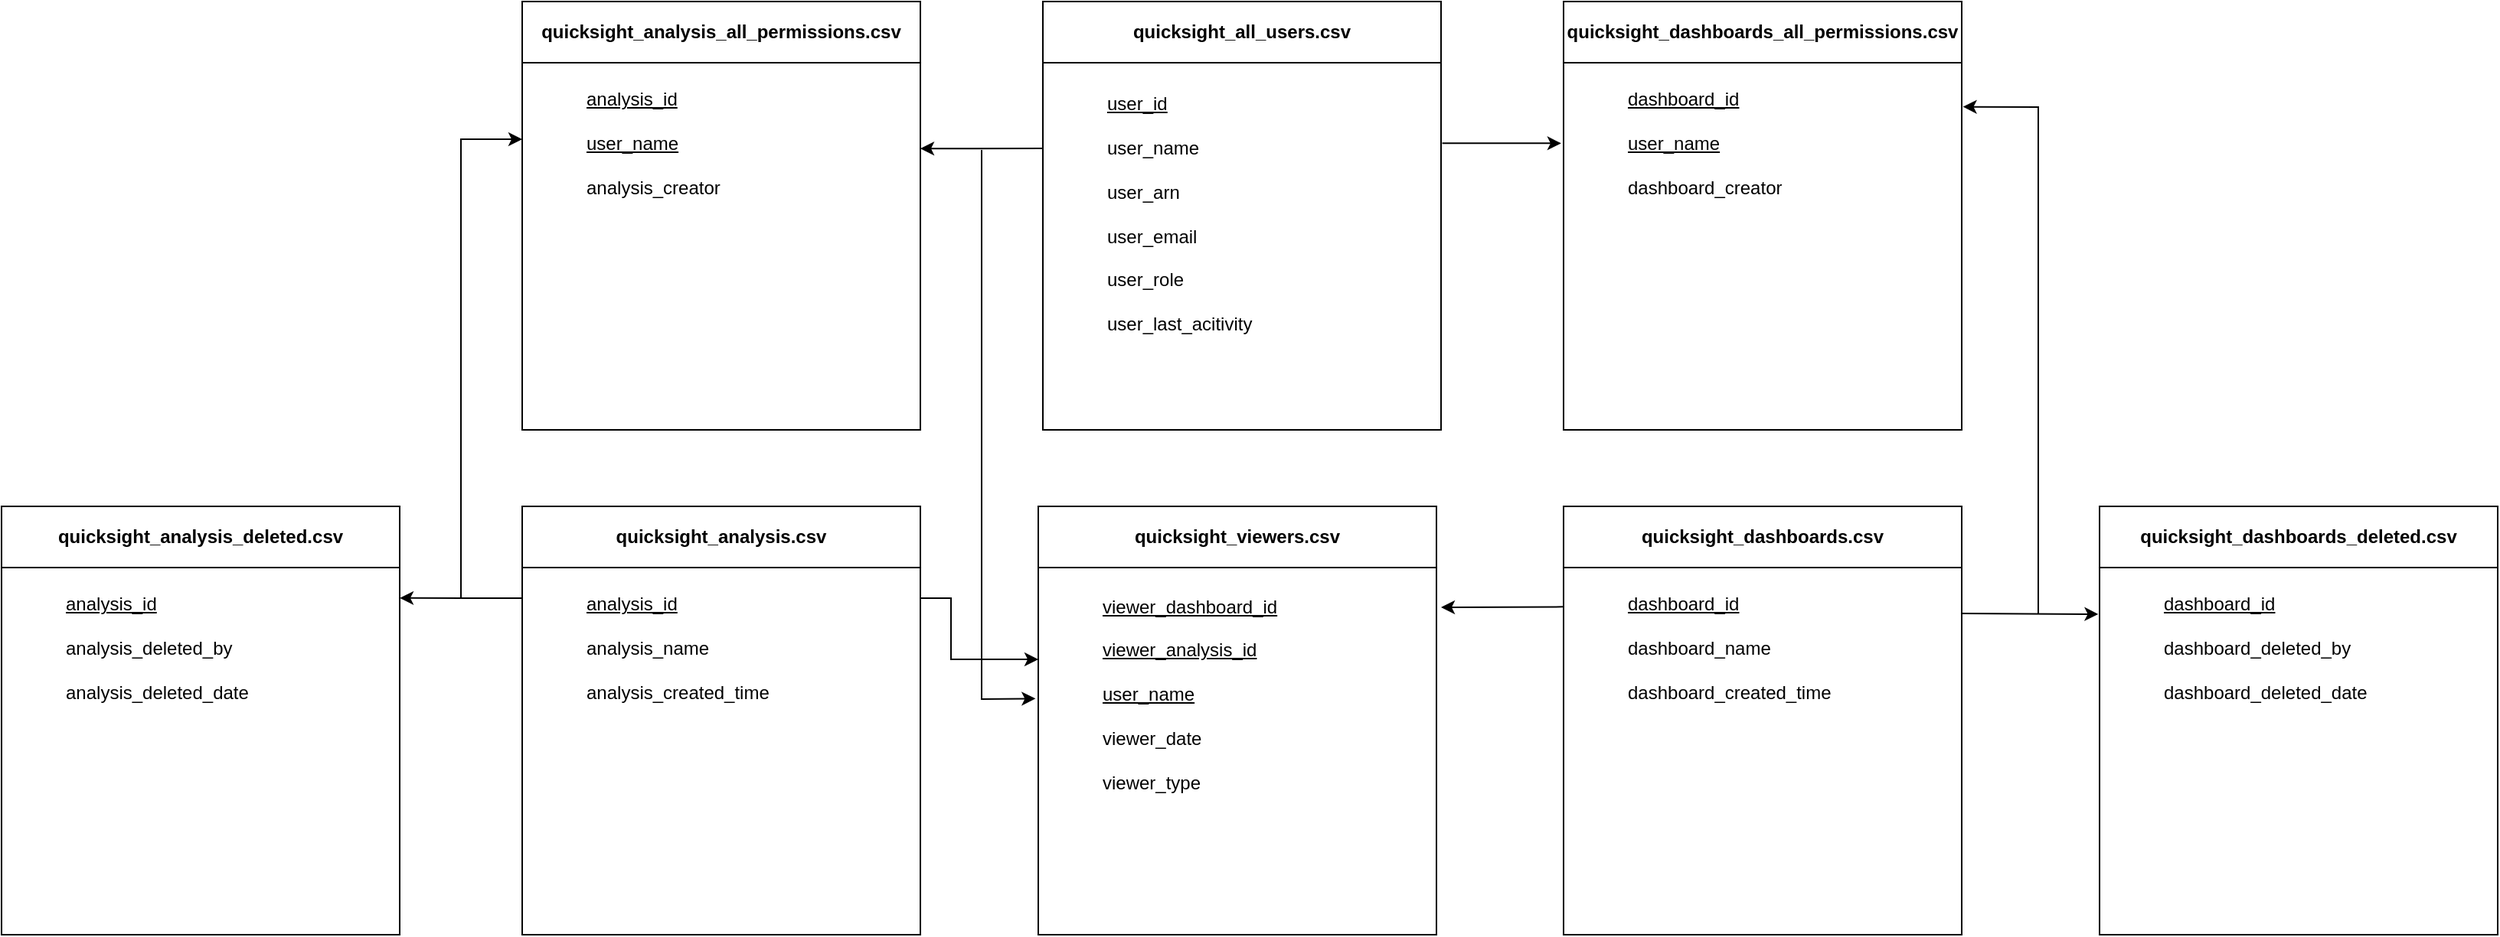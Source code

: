<mxfile version="21.0.10" type="github">
  <diagram id="C5RBs43oDa-KdzZeNtuy" name="Page-1">
    <mxGraphModel dx="2049" dy="1059" grid="1" gridSize="10" guides="1" tooltips="1" connect="1" arrows="1" fold="1" page="1" pageScale="1" pageWidth="827" pageHeight="1169" math="0" shadow="0">
      <root>
        <mxCell id="WIyWlLk6GJQsqaUBKTNV-0" />
        <mxCell id="WIyWlLk6GJQsqaUBKTNV-1" parent="WIyWlLk6GJQsqaUBKTNV-0" />
        <mxCell id="GmYlMenrYfb3XR74rmI5-86" value="" style="group" vertex="1" connectable="0" parent="WIyWlLk6GJQsqaUBKTNV-1">
          <mxGeometry x="150" y="130" width="1630" height="610" as="geometry" />
        </mxCell>
        <mxCell id="GmYlMenrYfb3XR74rmI5-47" value="" style="group" vertex="1" connectable="0" parent="GmYlMenrYfb3XR74rmI5-86">
          <mxGeometry width="940" height="610" as="geometry" />
        </mxCell>
        <mxCell id="GmYlMenrYfb3XR74rmI5-38" value="" style="group" vertex="1" connectable="0" parent="GmYlMenrYfb3XR74rmI5-47">
          <mxGeometry x="680" width="260" height="280" as="geometry" />
        </mxCell>
        <mxCell id="GmYlMenrYfb3XR74rmI5-39" value="&lt;b&gt;quicksight_all_users.csv&lt;/b&gt;" style="rounded=0;whiteSpace=wrap;html=1;" vertex="1" parent="GmYlMenrYfb3XR74rmI5-38">
          <mxGeometry width="260" height="40" as="geometry" />
        </mxCell>
        <mxCell id="GmYlMenrYfb3XR74rmI5-40" value="" style="rounded=0;whiteSpace=wrap;html=1;" vertex="1" parent="GmYlMenrYfb3XR74rmI5-38">
          <mxGeometry y="40" width="260" height="240" as="geometry" />
        </mxCell>
        <mxCell id="GmYlMenrYfb3XR74rmI5-41" value="&lt;div&gt;&lt;u&gt;user_id&lt;/u&gt;&lt;/div&gt;&lt;div&gt;&lt;br&gt;&lt;/div&gt;&lt;div&gt;user_name&lt;/div&gt;&lt;div&gt;&lt;br&gt;&lt;/div&gt;&lt;div&gt;user_arn&lt;/div&gt;&lt;div&gt;&lt;br&gt;&lt;/div&gt;&lt;div&gt;user_email&lt;/div&gt;&lt;div&gt;&lt;br&gt;&lt;/div&gt;&lt;div&gt;user_role&lt;/div&gt;&lt;div&gt;&lt;br&gt;&lt;/div&gt;&lt;div&gt;user_last_acitivity&lt;br&gt;&lt;/div&gt;&lt;div&gt;&lt;br&gt;&lt;/div&gt;" style="text;html=1;align=left;verticalAlign=middle;resizable=0;points=[];autosize=1;strokeColor=none;fillColor=none;" vertex="1" parent="GmYlMenrYfb3XR74rmI5-38">
          <mxGeometry x="40" y="51" width="120" height="190" as="geometry" />
        </mxCell>
        <mxCell id="GmYlMenrYfb3XR74rmI5-45" value="" style="group" vertex="1" connectable="0" parent="GmYlMenrYfb3XR74rmI5-47">
          <mxGeometry y="10" width="600" height="600" as="geometry" />
        </mxCell>
        <mxCell id="GmYlMenrYfb3XR74rmI5-44" value="" style="group" vertex="1" connectable="0" parent="GmYlMenrYfb3XR74rmI5-45">
          <mxGeometry width="600" height="600" as="geometry" />
        </mxCell>
        <mxCell id="GmYlMenrYfb3XR74rmI5-29" value="quicksight_analysis_deleted.csv" style="group" vertex="1" connectable="0" parent="GmYlMenrYfb3XR74rmI5-44">
          <mxGeometry x="340" y="320" width="260" height="280" as="geometry" />
        </mxCell>
        <mxCell id="GmYlMenrYfb3XR74rmI5-30" value="&lt;b&gt;quicksight_analysis.csv&lt;/b&gt;" style="rounded=0;whiteSpace=wrap;html=1;" vertex="1" parent="GmYlMenrYfb3XR74rmI5-29">
          <mxGeometry width="260" height="40" as="geometry" />
        </mxCell>
        <mxCell id="GmYlMenrYfb3XR74rmI5-31" value="" style="rounded=0;whiteSpace=wrap;html=1;" vertex="1" parent="GmYlMenrYfb3XR74rmI5-29">
          <mxGeometry y="40" width="260" height="240" as="geometry" />
        </mxCell>
        <mxCell id="GmYlMenrYfb3XR74rmI5-32" value="&lt;div&gt;&lt;u&gt;analysis_id&lt;/u&gt;&lt;/div&gt;&lt;div&gt;&lt;br&gt;&lt;/div&gt;&lt;div&gt;analysis_name&lt;span&gt;&lt;br&gt;&lt;/span&gt;&lt;/div&gt;&lt;div&gt;&lt;br&gt;&lt;/div&gt;&lt;div&gt;analysis_created_time&lt;br&gt;&lt;/div&gt;&lt;div&gt;&lt;br&gt;&lt;/div&gt;" style="text;html=1;align=left;verticalAlign=middle;resizable=0;points=[];autosize=1;strokeColor=none;fillColor=none;" vertex="1" parent="GmYlMenrYfb3XR74rmI5-29">
          <mxGeometry x="40" y="50" width="150" height="100" as="geometry" />
        </mxCell>
        <mxCell id="GmYlMenrYfb3XR74rmI5-34" value="quicksight_analysis_deleted.csv" style="group" vertex="1" connectable="0" parent="GmYlMenrYfb3XR74rmI5-44">
          <mxGeometry y="320" width="260" height="280" as="geometry" />
        </mxCell>
        <mxCell id="GmYlMenrYfb3XR74rmI5-35" value="&lt;b&gt;quicksight_analysis_deleted.csv&lt;/b&gt;" style="rounded=0;whiteSpace=wrap;html=1;" vertex="1" parent="GmYlMenrYfb3XR74rmI5-34">
          <mxGeometry width="260" height="40" as="geometry" />
        </mxCell>
        <mxCell id="GmYlMenrYfb3XR74rmI5-36" value="" style="rounded=0;whiteSpace=wrap;html=1;" vertex="1" parent="GmYlMenrYfb3XR74rmI5-34">
          <mxGeometry y="40" width="260" height="240" as="geometry" />
        </mxCell>
        <mxCell id="GmYlMenrYfb3XR74rmI5-37" value="&lt;div&gt;&lt;u&gt;analysis_id&lt;/u&gt;&lt;/div&gt;&lt;div&gt;&lt;br&gt;&lt;/div&gt;&lt;div&gt;&lt;span&gt;analysis_deleted_by&lt;br&gt;&lt;/span&gt;&lt;/div&gt;&lt;div&gt;&lt;br&gt;&lt;/div&gt;&lt;div&gt;analysis_deleted_date&lt;br&gt;&lt;/div&gt;&lt;div&gt;&lt;br&gt;&lt;/div&gt;" style="text;html=1;align=left;verticalAlign=middle;resizable=0;points=[];autosize=1;strokeColor=none;fillColor=none;" vertex="1" parent="GmYlMenrYfb3XR74rmI5-34">
          <mxGeometry x="40" y="50" width="150" height="100" as="geometry" />
        </mxCell>
        <mxCell id="GmYlMenrYfb3XR74rmI5-42" value="" style="endArrow=classic;html=1;rounded=0;entryX=1;entryY=0.083;entryDx=0;entryDy=0;entryPerimeter=0;" edge="1" parent="GmYlMenrYfb3XR74rmI5-44" target="GmYlMenrYfb3XR74rmI5-36">
          <mxGeometry width="50" height="50" relative="1" as="geometry">
            <mxPoint x="340" y="380" as="sourcePoint" />
            <mxPoint x="200" y="200" as="targetPoint" />
            <Array as="points">
              <mxPoint x="300" y="380" />
            </Array>
          </mxGeometry>
        </mxCell>
        <mxCell id="GmYlMenrYfb3XR74rmI5-28" value="" style="group" vertex="1" connectable="0" parent="GmYlMenrYfb3XR74rmI5-44">
          <mxGeometry x="340" y="-10" width="260" height="280" as="geometry" />
        </mxCell>
        <mxCell id="GmYlMenrYfb3XR74rmI5-25" value="&lt;b&gt;quicksight_analysis_all_permissions.csv &lt;/b&gt;" style="rounded=0;whiteSpace=wrap;html=1;" vertex="1" parent="GmYlMenrYfb3XR74rmI5-28">
          <mxGeometry width="260" height="40" as="geometry" />
        </mxCell>
        <mxCell id="GmYlMenrYfb3XR74rmI5-26" value="" style="rounded=0;whiteSpace=wrap;html=1;" vertex="1" parent="GmYlMenrYfb3XR74rmI5-28">
          <mxGeometry y="40" width="260" height="240" as="geometry" />
        </mxCell>
        <mxCell id="GmYlMenrYfb3XR74rmI5-27" value="&lt;div&gt;&lt;u&gt;analysis_id&lt;/u&gt;&lt;/div&gt;&lt;div&gt;&lt;br&gt;&lt;/div&gt;&lt;div&gt;&lt;u&gt;user_name&lt;/u&gt;&lt;/div&gt;&lt;div&gt;&lt;br&gt;&lt;/div&gt;&lt;div&gt;analysis_creator&lt;/div&gt;&lt;div&gt;&lt;br&gt;&lt;/div&gt;" style="text;html=1;align=left;verticalAlign=middle;resizable=0;points=[];autosize=1;strokeColor=none;fillColor=none;" vertex="1" parent="GmYlMenrYfb3XR74rmI5-28">
          <mxGeometry x="40" y="50" width="110" height="100" as="geometry" />
        </mxCell>
        <mxCell id="GmYlMenrYfb3XR74rmI5-43" value="" style="endArrow=classic;html=1;rounded=0;" edge="1" parent="GmYlMenrYfb3XR74rmI5-45">
          <mxGeometry width="50" height="50" relative="1" as="geometry">
            <mxPoint x="300" y="380" as="sourcePoint" />
            <mxPoint x="340" y="80" as="targetPoint" />
            <Array as="points">
              <mxPoint x="300" y="80" />
            </Array>
          </mxGeometry>
        </mxCell>
        <mxCell id="GmYlMenrYfb3XR74rmI5-48" value="" style="endArrow=classic;html=1;rounded=0;entryX=1;entryY=0.188;entryDx=0;entryDy=0;entryPerimeter=0;" edge="1" parent="GmYlMenrYfb3XR74rmI5-47">
          <mxGeometry width="50" height="50" relative="1" as="geometry">
            <mxPoint x="680" y="96" as="sourcePoint" />
            <mxPoint x="600" y="96.12" as="targetPoint" />
          </mxGeometry>
        </mxCell>
        <mxCell id="GmYlMenrYfb3XR74rmI5-81" value="" style="endArrow=classic;html=1;rounded=0;entryX=0;entryY=0.25;entryDx=0;entryDy=0;" edge="1" parent="GmYlMenrYfb3XR74rmI5-47" target="GmYlMenrYfb3XR74rmI5-75">
          <mxGeometry width="50" height="50" relative="1" as="geometry">
            <mxPoint x="600" y="390" as="sourcePoint" />
            <mxPoint x="655" y="749" as="targetPoint" />
            <Array as="points">
              <mxPoint x="620" y="390" />
              <mxPoint x="620" y="430" />
            </Array>
          </mxGeometry>
        </mxCell>
        <mxCell id="GmYlMenrYfb3XR74rmI5-54" value="" style="group" vertex="1" connectable="0" parent="GmYlMenrYfb3XR74rmI5-86">
          <mxGeometry x="680" y="10" width="600" height="600" as="geometry" />
        </mxCell>
        <mxCell id="GmYlMenrYfb3XR74rmI5-55" value="" style="group" vertex="1" connectable="0" parent="GmYlMenrYfb3XR74rmI5-54">
          <mxGeometry width="600" height="600" as="geometry" />
        </mxCell>
        <mxCell id="GmYlMenrYfb3XR74rmI5-56" value="quicksight_analysis_deleted.csv" style="group" vertex="1" connectable="0" parent="GmYlMenrYfb3XR74rmI5-55">
          <mxGeometry x="340" y="320" width="260" height="280" as="geometry" />
        </mxCell>
        <mxCell id="GmYlMenrYfb3XR74rmI5-57" value="&lt;b&gt;quicksight_dashboards.csv&lt;/b&gt;" style="rounded=0;whiteSpace=wrap;html=1;" vertex="1" parent="GmYlMenrYfb3XR74rmI5-56">
          <mxGeometry width="260" height="40" as="geometry" />
        </mxCell>
        <mxCell id="GmYlMenrYfb3XR74rmI5-58" value="" style="rounded=0;whiteSpace=wrap;html=1;" vertex="1" parent="GmYlMenrYfb3XR74rmI5-56">
          <mxGeometry y="40" width="260" height="240" as="geometry" />
        </mxCell>
        <mxCell id="GmYlMenrYfb3XR74rmI5-59" value="&lt;div&gt;&lt;u&gt;dashboard_id&lt;/u&gt;&lt;/div&gt;&lt;div&gt;&lt;br&gt;&lt;/div&gt;&lt;div&gt;dashboard_name&lt;span&gt;&lt;br&gt;&lt;/span&gt;&lt;/div&gt;&lt;div&gt;&lt;br&gt;&lt;/div&gt;&lt;div&gt;dashboard_created_time&lt;br&gt;&lt;/div&gt;&lt;div&gt;&lt;br&gt;&lt;/div&gt;" style="text;html=1;align=left;verticalAlign=middle;resizable=0;points=[];autosize=1;strokeColor=none;fillColor=none;" vertex="1" parent="GmYlMenrYfb3XR74rmI5-56">
          <mxGeometry x="40" y="50" width="160" height="100" as="geometry" />
        </mxCell>
        <mxCell id="GmYlMenrYfb3XR74rmI5-65" value="" style="group" vertex="1" connectable="0" parent="GmYlMenrYfb3XR74rmI5-55">
          <mxGeometry x="340" y="-10" width="260" height="280" as="geometry" />
        </mxCell>
        <mxCell id="GmYlMenrYfb3XR74rmI5-66" value="&lt;b&gt;quicksight_dashboards_all_permissions.csv &lt;/b&gt;" style="rounded=0;whiteSpace=wrap;html=1;" vertex="1" parent="GmYlMenrYfb3XR74rmI5-65">
          <mxGeometry width="260" height="40" as="geometry" />
        </mxCell>
        <mxCell id="GmYlMenrYfb3XR74rmI5-67" value="" style="rounded=0;whiteSpace=wrap;html=1;" vertex="1" parent="GmYlMenrYfb3XR74rmI5-65">
          <mxGeometry y="40" width="260" height="240" as="geometry" />
        </mxCell>
        <mxCell id="GmYlMenrYfb3XR74rmI5-68" value="&lt;div&gt;&lt;u&gt;dashboard_id&lt;/u&gt;&lt;/div&gt;&lt;div&gt;&lt;br&gt;&lt;/div&gt;&lt;div&gt;&lt;u&gt;user_name&lt;/u&gt;&lt;/div&gt;&lt;div&gt;&lt;br&gt;&lt;/div&gt;&lt;div&gt;dashboard_creator&lt;/div&gt;&lt;div&gt;&lt;br&gt;&lt;/div&gt;" style="text;html=1;align=left;verticalAlign=middle;resizable=0;points=[];autosize=1;strokeColor=none;fillColor=none;" vertex="1" parent="GmYlMenrYfb3XR74rmI5-65">
          <mxGeometry x="40" y="50" width="130" height="100" as="geometry" />
        </mxCell>
        <mxCell id="GmYlMenrYfb3XR74rmI5-73" value="quicksight_analysis_deleted.csv" style="group" vertex="1" connectable="0" parent="GmYlMenrYfb3XR74rmI5-55">
          <mxGeometry x="-3" y="320" width="260" height="280" as="geometry" />
        </mxCell>
        <mxCell id="GmYlMenrYfb3XR74rmI5-74" value="&lt;b&gt;quicksight_viewers.csv &lt;br&gt;&lt;/b&gt;" style="rounded=0;whiteSpace=wrap;html=1;" vertex="1" parent="GmYlMenrYfb3XR74rmI5-73">
          <mxGeometry width="260" height="40" as="geometry" />
        </mxCell>
        <mxCell id="GmYlMenrYfb3XR74rmI5-75" value="" style="rounded=0;whiteSpace=wrap;html=1;" vertex="1" parent="GmYlMenrYfb3XR74rmI5-73">
          <mxGeometry y="40" width="260" height="240" as="geometry" />
        </mxCell>
        <mxCell id="GmYlMenrYfb3XR74rmI5-76" value="&lt;div&gt;&lt;u&gt;viewer_dashboard_id&lt;/u&gt;&lt;/div&gt;&lt;div&gt;&lt;br&gt;&lt;/div&gt;&lt;div&gt;&lt;u&gt;viewer_analysis_id&lt;/u&gt;&lt;/div&gt;&lt;div&gt;&lt;u&gt;&lt;br&gt;&lt;/u&gt;&lt;/div&gt;&lt;div&gt;&lt;u&gt;user_name&lt;/u&gt;&lt;u&gt;&lt;/u&gt;&lt;/div&gt;&lt;div&gt;&lt;u&gt;&lt;br&gt;&lt;/u&gt;&lt;/div&gt;&lt;div&gt;viewer_date&lt;/div&gt;&lt;div&gt;&lt;br&gt;&lt;/div&gt;&lt;div&gt;viewer_type&lt;br&gt;&lt;/div&gt;&lt;div&gt;&lt;br&gt;&lt;/div&gt;" style="text;html=1;align=left;verticalAlign=middle;resizable=0;points=[];autosize=1;strokeColor=none;fillColor=none;" vertex="1" parent="GmYlMenrYfb3XR74rmI5-73">
          <mxGeometry x="40" y="50" width="140" height="160" as="geometry" />
        </mxCell>
        <mxCell id="GmYlMenrYfb3XR74rmI5-83" value="" style="endArrow=classic;html=1;rounded=0;exitX=-0.002;exitY=0.107;exitDx=0;exitDy=0;exitPerimeter=0;" edge="1" parent="GmYlMenrYfb3XR74rmI5-55" source="GmYlMenrYfb3XR74rmI5-58">
          <mxGeometry width="50" height="50" relative="1" as="geometry">
            <mxPoint x="300" y="430" as="sourcePoint" />
            <mxPoint x="260" y="386" as="targetPoint" />
          </mxGeometry>
        </mxCell>
        <mxCell id="GmYlMenrYfb3XR74rmI5-60" value="quicksight_analysis_deleted.csv" style="group" vertex="1" connectable="0" parent="GmYlMenrYfb3XR74rmI5-86">
          <mxGeometry x="1370" y="330" width="260" height="280" as="geometry" />
        </mxCell>
        <mxCell id="GmYlMenrYfb3XR74rmI5-61" value="&lt;b&gt;quicksight_dashboards_deleted.csv&lt;/b&gt;" style="rounded=0;whiteSpace=wrap;html=1;" vertex="1" parent="GmYlMenrYfb3XR74rmI5-60">
          <mxGeometry width="260" height="40" as="geometry" />
        </mxCell>
        <mxCell id="GmYlMenrYfb3XR74rmI5-62" value="" style="rounded=0;whiteSpace=wrap;html=1;" vertex="1" parent="GmYlMenrYfb3XR74rmI5-60">
          <mxGeometry y="40" width="260" height="240" as="geometry" />
        </mxCell>
        <mxCell id="GmYlMenrYfb3XR74rmI5-63" value="&lt;div&gt;&lt;u&gt;dashboard_id&lt;/u&gt;&lt;/div&gt;&lt;div&gt;&lt;br&gt;&lt;/div&gt;&lt;div&gt;&lt;span&gt;&lt;span&gt;&lt;/span&gt;dashboard_deleted_by&lt;br&gt;&lt;/span&gt;&lt;/div&gt;&lt;div&gt;&lt;br&gt;&lt;/div&gt;&lt;div&gt;dashboard_deleted_date&lt;br&gt;&lt;/div&gt;&lt;div&gt;&lt;br&gt;&lt;/div&gt;" style="text;html=1;align=left;verticalAlign=middle;resizable=0;points=[];autosize=1;strokeColor=none;fillColor=none;" vertex="1" parent="GmYlMenrYfb3XR74rmI5-60">
          <mxGeometry x="40" y="50" width="160" height="100" as="geometry" />
        </mxCell>
        <mxCell id="GmYlMenrYfb3XR74rmI5-77" value="" style="endArrow=classic;html=1;rounded=0;exitX=1.003;exitY=0.207;exitDx=0;exitDy=0;exitPerimeter=0;entryX=-0.006;entryY=0.207;entryDx=0;entryDy=0;entryPerimeter=0;" edge="1" parent="GmYlMenrYfb3XR74rmI5-86">
          <mxGeometry width="50" height="50" relative="1" as="geometry">
            <mxPoint x="940.78" y="92.68" as="sourcePoint" />
            <mxPoint x="1018.44" y="92.68" as="targetPoint" />
          </mxGeometry>
        </mxCell>
        <mxCell id="GmYlMenrYfb3XR74rmI5-78" value="" style="endArrow=classic;html=1;rounded=0;exitX=1.003;exitY=0.207;exitDx=0;exitDy=0;exitPerimeter=0;entryX=-0.003;entryY=0.127;entryDx=0;entryDy=0;entryPerimeter=0;" edge="1" parent="GmYlMenrYfb3XR74rmI5-86" target="GmYlMenrYfb3XR74rmI5-62">
          <mxGeometry width="50" height="50" relative="1" as="geometry">
            <mxPoint x="1280" y="400" as="sourcePoint" />
            <mxPoint x="1357" y="400" as="targetPoint" />
          </mxGeometry>
        </mxCell>
        <mxCell id="GmYlMenrYfb3XR74rmI5-79" value="" style="endArrow=classic;html=1;rounded=0;entryX=1.003;entryY=0.12;entryDx=0;entryDy=0;entryPerimeter=0;" edge="1" parent="GmYlMenrYfb3XR74rmI5-86" target="GmYlMenrYfb3XR74rmI5-67">
          <mxGeometry width="50" height="50" relative="1" as="geometry">
            <mxPoint x="1330" y="400" as="sourcePoint" />
            <mxPoint x="1379" y="410" as="targetPoint" />
            <Array as="points">
              <mxPoint x="1330" y="69" />
            </Array>
          </mxGeometry>
        </mxCell>
        <mxCell id="GmYlMenrYfb3XR74rmI5-80" value="" style="endArrow=classic;html=1;rounded=0;entryX=-0.007;entryY=0.357;entryDx=0;entryDy=0;entryPerimeter=0;" edge="1" parent="GmYlMenrYfb3XR74rmI5-86" target="GmYlMenrYfb3XR74rmI5-75">
          <mxGeometry width="50" height="50" relative="1" as="geometry">
            <mxPoint x="640" y="97" as="sourcePoint" />
            <mxPoint x="670" y="397" as="targetPoint" />
            <Array as="points">
              <mxPoint x="640" y="456" />
            </Array>
          </mxGeometry>
        </mxCell>
      </root>
    </mxGraphModel>
  </diagram>
</mxfile>
